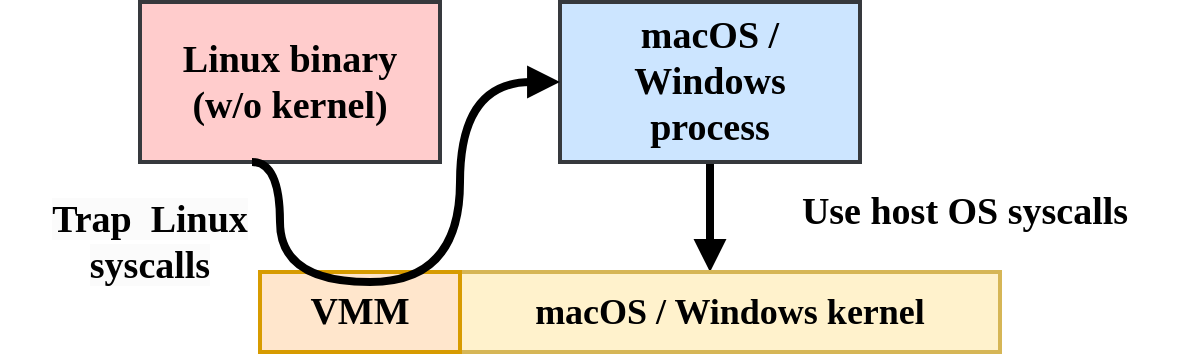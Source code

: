 <mxfile>
    <diagram id="z7V8neYZP30H3ngDHUo_" name="Page-1">
        <mxGraphModel dx="910" dy="969" grid="1" gridSize="10" guides="1" tooltips="1" connect="1" arrows="1" fold="1" page="1" pageScale="1" pageWidth="850" pageHeight="1100" math="0" shadow="0">
            <root>
                <mxCell id="0"/>
                <mxCell id="1" parent="0"/>
                <mxCell id="3" value="Linux binary&#10;(w/o kernel)" style="whiteSpace=wrap;strokeWidth=2;fillColor=#ffcccc;strokeColor=#36393d;fontFamily=Verdana;fontStyle=1;fontSize=19;" vertex="1" parent="1">
                    <mxGeometry x="140" y="290" width="150" height="80" as="geometry"/>
                </mxCell>
                <mxCell id="4" value="" style="edgeStyle=orthogonalEdgeStyle;rounded=0;orthogonalLoop=1;jettySize=auto;html=1;strokeWidth=4;endArrow=block;endFill=1;entryX=0.25;entryY=0;entryDx=0;entryDy=0;" edge="1" parent="1" source="6">
                    <mxGeometry relative="1" as="geometry">
                        <mxPoint x="425.0" y="425" as="targetPoint"/>
                    </mxGeometry>
                </mxCell>
                <mxCell id="6" value="macOS / Windows&#10;process" style="whiteSpace=wrap;strokeWidth=2;fillColor=#cce5ff;strokeColor=#36393d;fontFamily=Verdana;fontStyle=1;fontSize=19;" vertex="1" parent="1">
                    <mxGeometry x="350" y="290" width="150" height="80" as="geometry"/>
                </mxCell>
                <mxCell id="7" value="macOS / Windows kernel" style="whiteSpace=wrap;strokeWidth=2;fillColor=#fff2cc;strokeColor=#d6b656;fontFamily=Verdana;fontStyle=1;fontSize=18;" vertex="1" parent="1">
                    <mxGeometry x="300" y="425" width="270" height="40" as="geometry"/>
                </mxCell>
                <mxCell id="9" value="VMM" style="whiteSpace=wrap;strokeWidth=2;fillColor=#ffe6cc;strokeColor=#d79b00;fontFamily=Verdana;fontStyle=1;fontSize=19;" vertex="1" parent="1">
                    <mxGeometry x="200" y="425" width="100" height="40" as="geometry"/>
                </mxCell>
                <mxCell id="10" value="" style="rounded=0;orthogonalLoop=1;jettySize=auto;html=1;strokeWidth=4;endArrow=block;endFill=1;entryX=0;entryY=0.5;entryDx=0;entryDy=0;edgeStyle=orthogonalEdgeStyle;exitX=0.5;exitY=1;exitDx=0;exitDy=0;curved=1;" edge="1" parent="1" target="6">
                    <mxGeometry relative="1" as="geometry">
                        <mxPoint x="196" y="370.0" as="sourcePoint"/>
                        <mxPoint x="313.5" y="370.0" as="targetPoint"/>
                        <Array as="points">
                            <mxPoint x="210" y="370"/>
                            <mxPoint x="210" y="430"/>
                            <mxPoint x="300" y="430"/>
                            <mxPoint x="300" y="330"/>
                        </Array>
                    </mxGeometry>
                </mxCell>
                <mxCell id="11" value="&lt;span style=&quot;color: rgb(0, 0, 0); font-family: Verdana; font-size: 19px; font-style: normal; font-variant-ligatures: normal; font-variant-caps: normal; font-weight: 700; letter-spacing: normal; orphans: 2; text-indent: 0px; text-transform: none; widows: 2; word-spacing: 0px; -webkit-text-stroke-width: 0px; background-color: rgb(251, 251, 251); text-decoration-thickness: initial; text-decoration-style: initial; text-decoration-color: initial; float: none; display: inline !important;&quot;&gt;Trap&amp;nbsp; Linux syscalls&lt;/span&gt;" style="text;whiteSpace=wrap;html=1;fontSize=18;align=center;verticalAlign=middle;" vertex="1" parent="1">
                    <mxGeometry x="70" y="395" width="150" height="30" as="geometry"/>
                </mxCell>
                <mxCell id="13" value="&lt;font face=&quot;Verdana&quot;&gt;&lt;span style=&quot;font-size: 19px;&quot;&gt;&lt;b&gt;Use host OS syscalls&lt;/b&gt;&lt;/span&gt;&lt;/font&gt;" style="text;whiteSpace=wrap;html=1;fontSize=18;align=center;verticalAlign=middle;" vertex="1" parent="1">
                    <mxGeometry x="440" y="380" width="225" height="30" as="geometry"/>
                </mxCell>
            </root>
        </mxGraphModel>
    </diagram>
</mxfile>